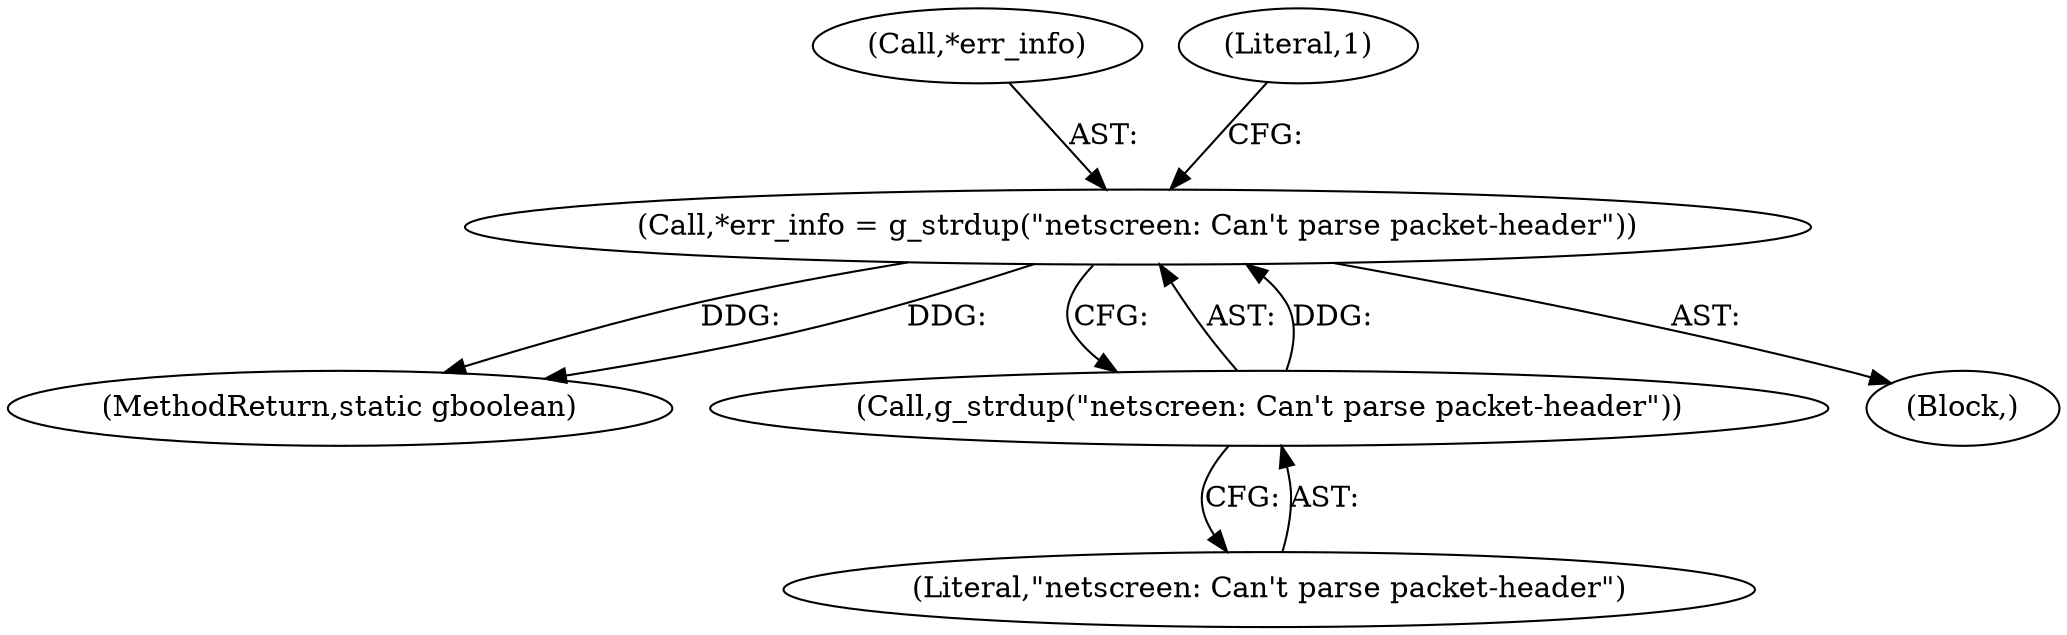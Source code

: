 digraph "0_wireshark_6a140eca7b78b230f1f90a739a32257476513c78_2@API" {
"1000162" [label="(Call,*err_info = g_strdup(\"netscreen: Can't parse packet-header\"))"];
"1000165" [label="(Call,g_strdup(\"netscreen: Can't parse packet-header\"))"];
"1000163" [label="(Call,*err_info)"];
"1000204" [label="(MethodReturn,static gboolean)"];
"1000166" [label="(Literal,\"netscreen: Can't parse packet-header\")"];
"1000162" [label="(Call,*err_info = g_strdup(\"netscreen: Can't parse packet-header\"))"];
"1000169" [label="(Literal,1)"];
"1000157" [label="(Block,)"];
"1000165" [label="(Call,g_strdup(\"netscreen: Can't parse packet-header\"))"];
"1000162" -> "1000157"  [label="AST: "];
"1000162" -> "1000165"  [label="CFG: "];
"1000163" -> "1000162"  [label="AST: "];
"1000165" -> "1000162"  [label="AST: "];
"1000169" -> "1000162"  [label="CFG: "];
"1000162" -> "1000204"  [label="DDG: "];
"1000162" -> "1000204"  [label="DDG: "];
"1000165" -> "1000162"  [label="DDG: "];
"1000165" -> "1000166"  [label="CFG: "];
"1000166" -> "1000165"  [label="AST: "];
}
